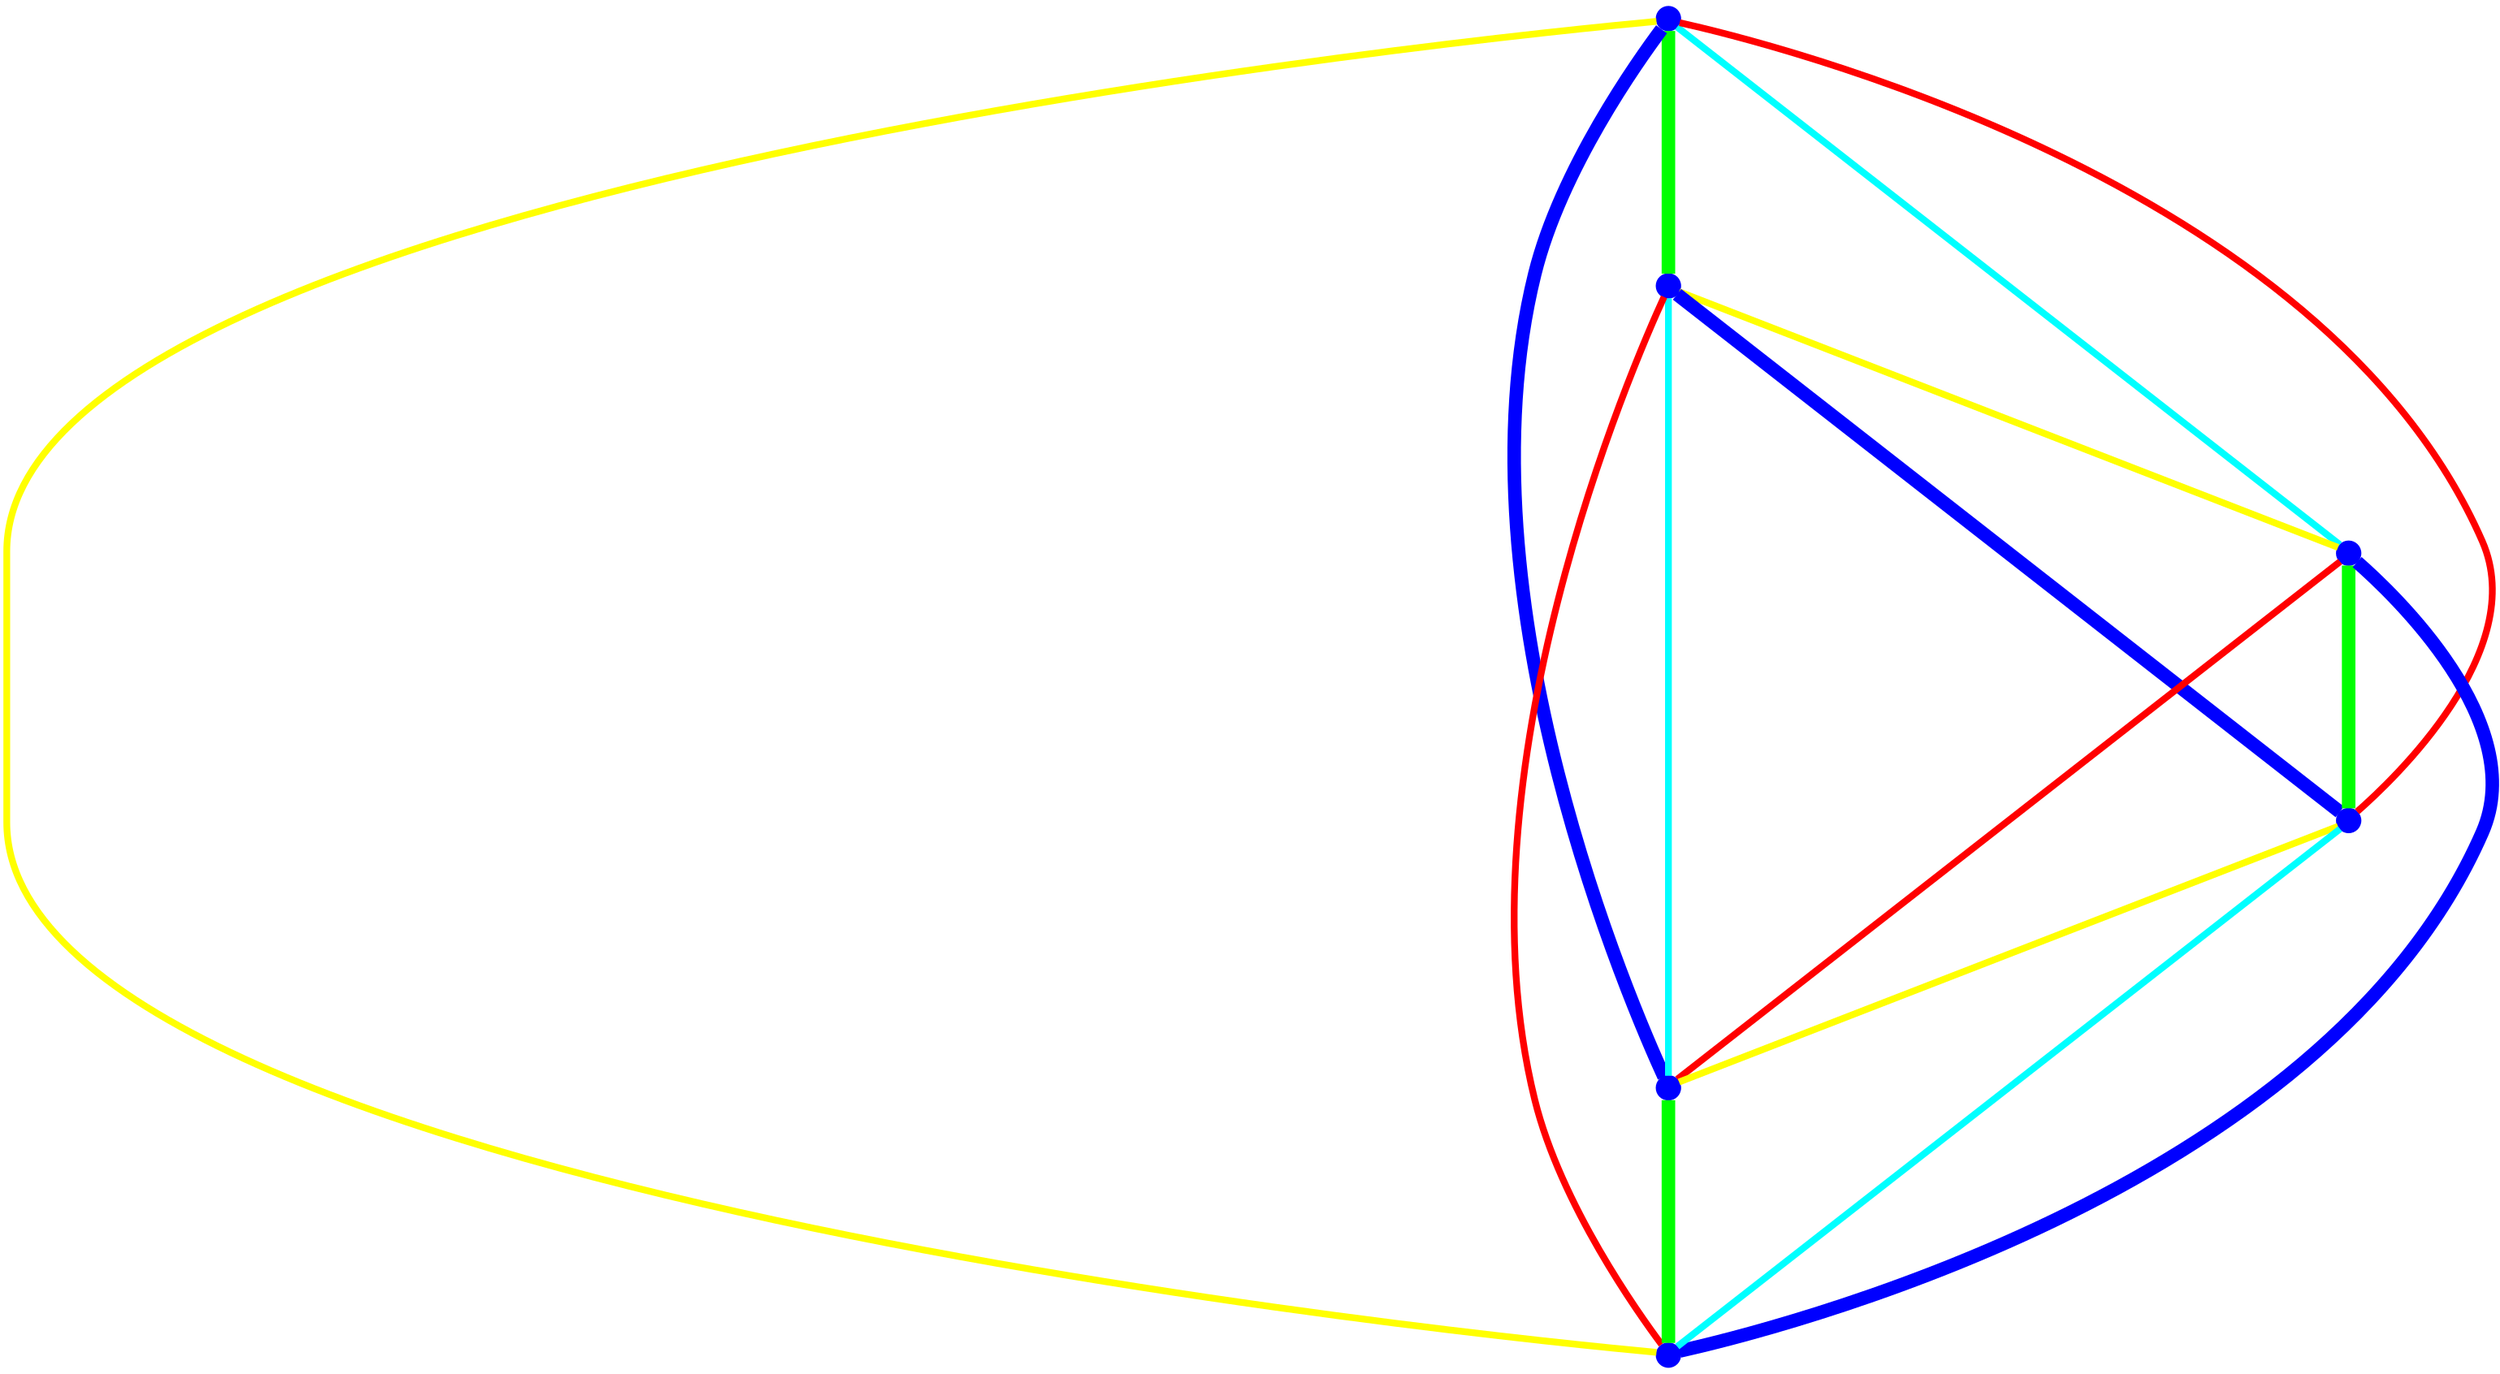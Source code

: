 graph {
ranksep=2
nodesep=2
node [label="" shape=circle style=filled fixedsize=true color=blue fillcolor=blue width=0.2];
"1" -- "2" [style="solid",penwidth="8",color="green"];
"1" -- "3" [style="solid",penwidth="4",color="cyan"];
"1" -- "4" [style="solid",penwidth="4",color="red"];
"1" -- "5" [style="solid",penwidth="8",color="blue"];
"1" -- "6" [style="solid",penwidth="4",color="yellow"];
"2" -- "3" [style="solid",penwidth="4",color="yellow"];
"2" -- "4" [style="solid",penwidth="8",color="blue"];
"2" -- "5" [style="solid",penwidth="4",color="cyan"];
"2" -- "6" [style="solid",penwidth="4",color="red"];
"3" -- "4" [style="solid",penwidth="8",color="green"];
"3" -- "5" [style="solid",penwidth="4",color="red"];
"3" -- "6" [style="solid",penwidth="8",color="blue"];
"4" -- "5" [style="solid",penwidth="4",color="yellow"];
"4" -- "6" [style="solid",penwidth="4",color="cyan"];
"5" -- "6" [style="solid",penwidth="8",color="green"];
}
